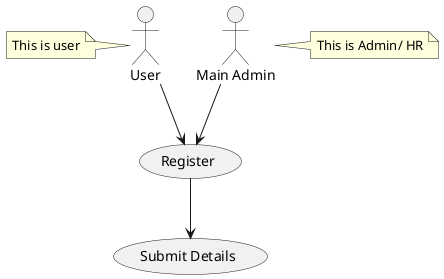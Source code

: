 @startuml
:Main Admin: as Admin
User --> (Register)
Admin--> (Register)
(Register) --> (Submit Details)
note left of User: This is user
note right of Admin : This is Admin/ HR


@enduml